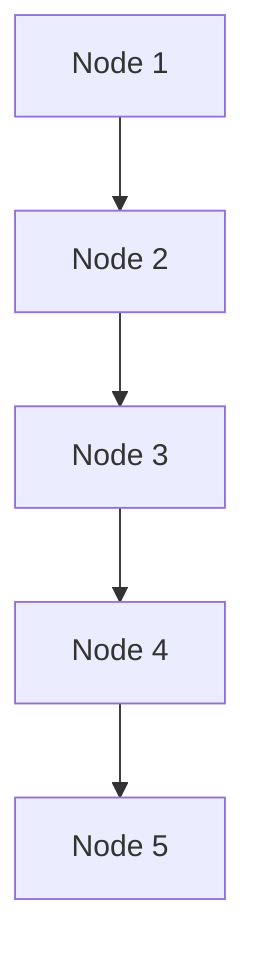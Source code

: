 flowchart TD
    id1[Node 1]
    id-2[Node 2]
    id_3[Node 3]
    ID4[Node 4]
    _id5[Node 5]
    id1 --> id-2
    id-2 --> id_3
    id_3 --> ID4
    ID4 --> _id5